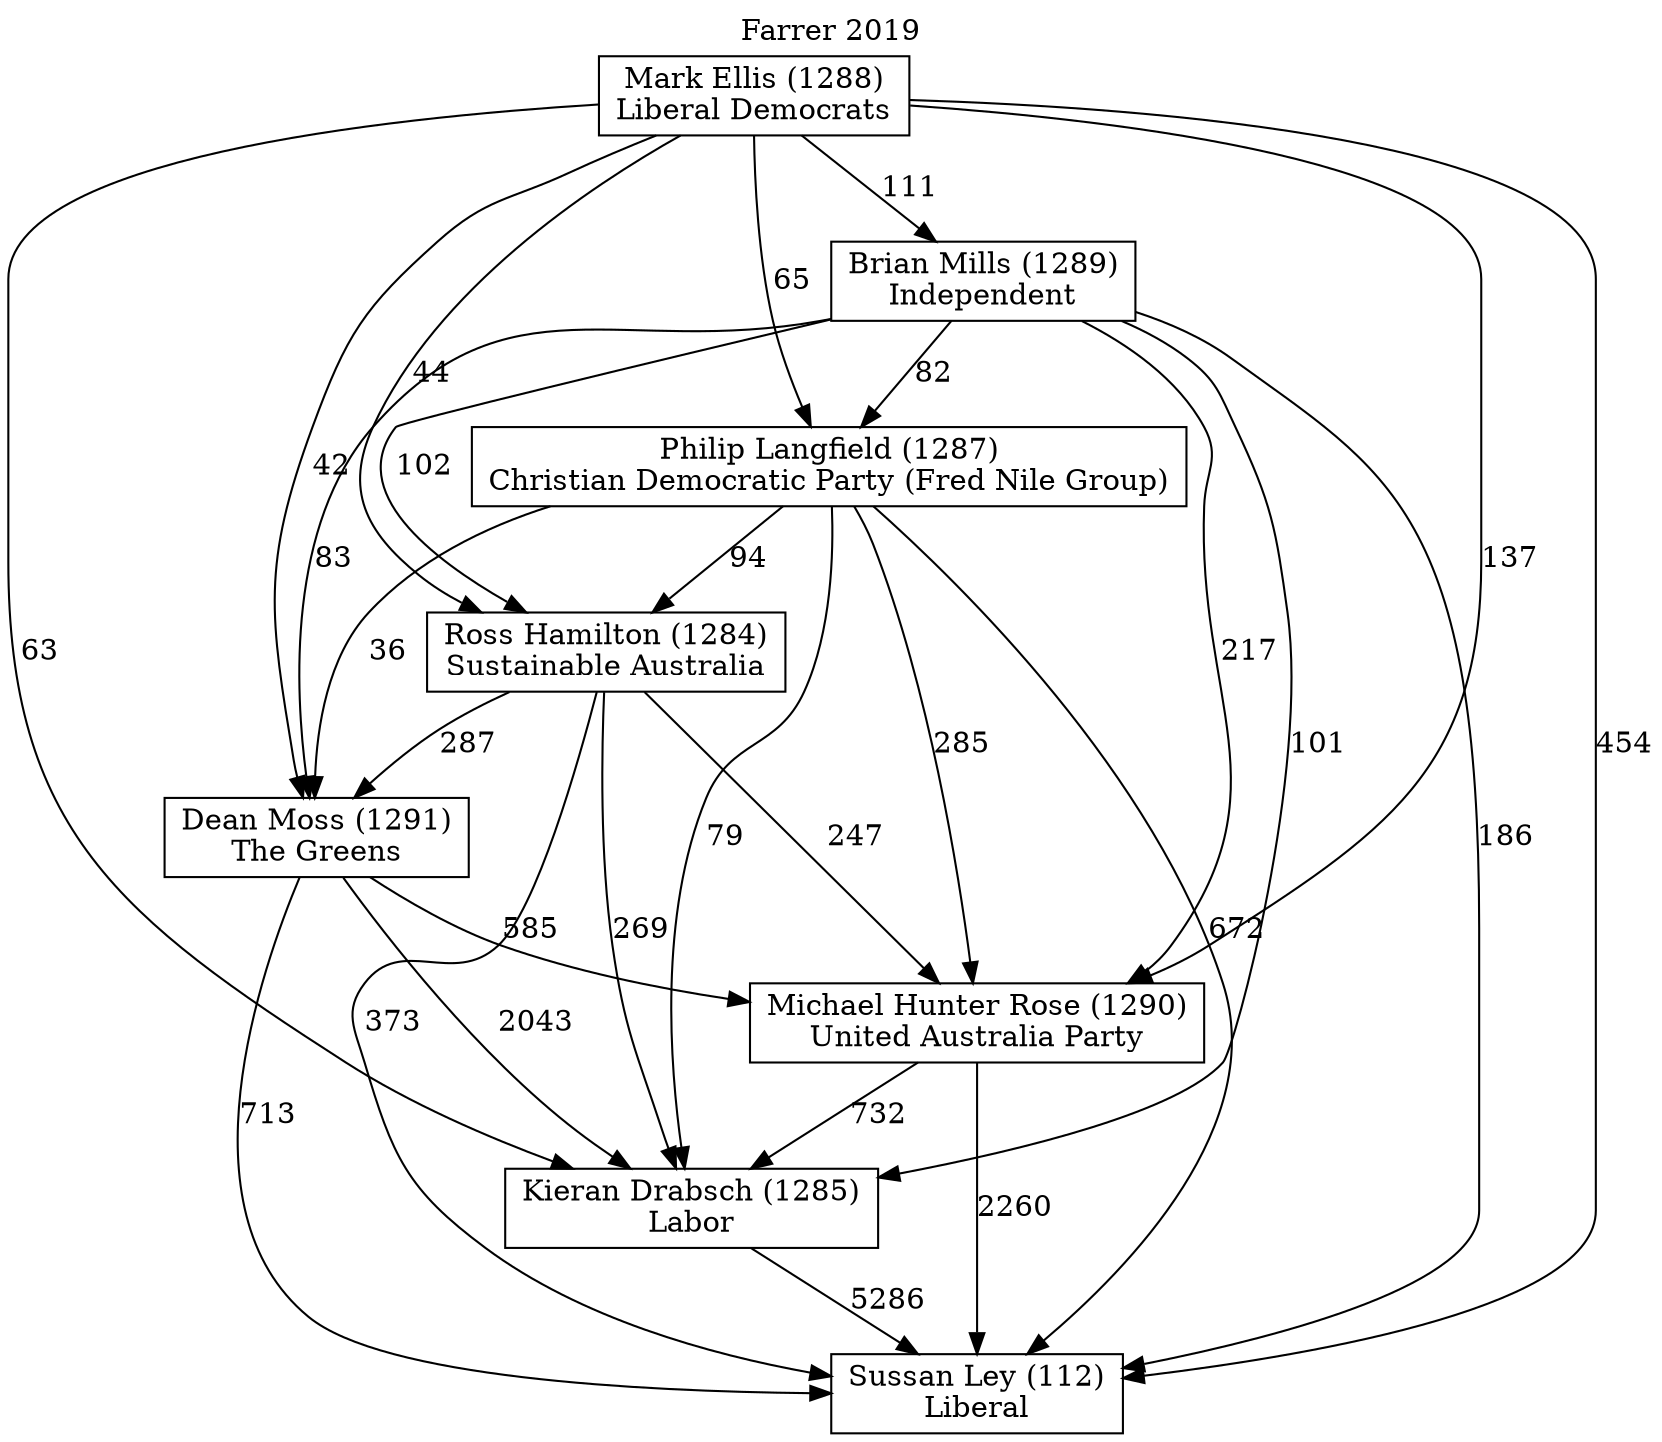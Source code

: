// House preference flow
digraph "Sussan Ley (112)_Farrer_2019" {
	graph [label="Farrer 2019" labelloc=t mclimit=10]
	node [shape=box]
	"Sussan Ley (112)" [label="Sussan Ley (112)
Liberal"]
	"Kieran Drabsch (1285)" [label="Kieran Drabsch (1285)
Labor"]
	"Michael Hunter Rose (1290)" [label="Michael Hunter Rose (1290)
United Australia Party"]
	"Dean Moss (1291)" [label="Dean Moss (1291)
The Greens"]
	"Ross Hamilton (1284)" [label="Ross Hamilton (1284)
Sustainable Australia"]
	"Philip Langfield (1287)" [label="Philip Langfield (1287)
Christian Democratic Party (Fred Nile Group)"]
	"Brian Mills (1289)" [label="Brian Mills (1289)
Independent"]
	"Mark Ellis (1288)" [label="Mark Ellis (1288)
Liberal Democrats"]
	"Kieran Drabsch (1285)" -> "Sussan Ley (112)" [label=5286]
	"Michael Hunter Rose (1290)" -> "Kieran Drabsch (1285)" [label=732]
	"Dean Moss (1291)" -> "Michael Hunter Rose (1290)" [label=585]
	"Ross Hamilton (1284)" -> "Dean Moss (1291)" [label=287]
	"Philip Langfield (1287)" -> "Ross Hamilton (1284)" [label=94]
	"Brian Mills (1289)" -> "Philip Langfield (1287)" [label=82]
	"Mark Ellis (1288)" -> "Brian Mills (1289)" [label=111]
	"Michael Hunter Rose (1290)" -> "Sussan Ley (112)" [label=2260]
	"Dean Moss (1291)" -> "Sussan Ley (112)" [label=713]
	"Ross Hamilton (1284)" -> "Sussan Ley (112)" [label=373]
	"Philip Langfield (1287)" -> "Sussan Ley (112)" [label=672]
	"Brian Mills (1289)" -> "Sussan Ley (112)" [label=186]
	"Mark Ellis (1288)" -> "Sussan Ley (112)" [label=454]
	"Mark Ellis (1288)" -> "Philip Langfield (1287)" [label=65]
	"Brian Mills (1289)" -> "Ross Hamilton (1284)" [label=102]
	"Mark Ellis (1288)" -> "Ross Hamilton (1284)" [label=44]
	"Philip Langfield (1287)" -> "Dean Moss (1291)" [label=36]
	"Brian Mills (1289)" -> "Dean Moss (1291)" [label=83]
	"Mark Ellis (1288)" -> "Dean Moss (1291)" [label=42]
	"Ross Hamilton (1284)" -> "Michael Hunter Rose (1290)" [label=247]
	"Philip Langfield (1287)" -> "Michael Hunter Rose (1290)" [label=285]
	"Brian Mills (1289)" -> "Michael Hunter Rose (1290)" [label=217]
	"Mark Ellis (1288)" -> "Michael Hunter Rose (1290)" [label=137]
	"Dean Moss (1291)" -> "Kieran Drabsch (1285)" [label=2043]
	"Ross Hamilton (1284)" -> "Kieran Drabsch (1285)" [label=269]
	"Philip Langfield (1287)" -> "Kieran Drabsch (1285)" [label=79]
	"Brian Mills (1289)" -> "Kieran Drabsch (1285)" [label=101]
	"Mark Ellis (1288)" -> "Kieran Drabsch (1285)" [label=63]
}
